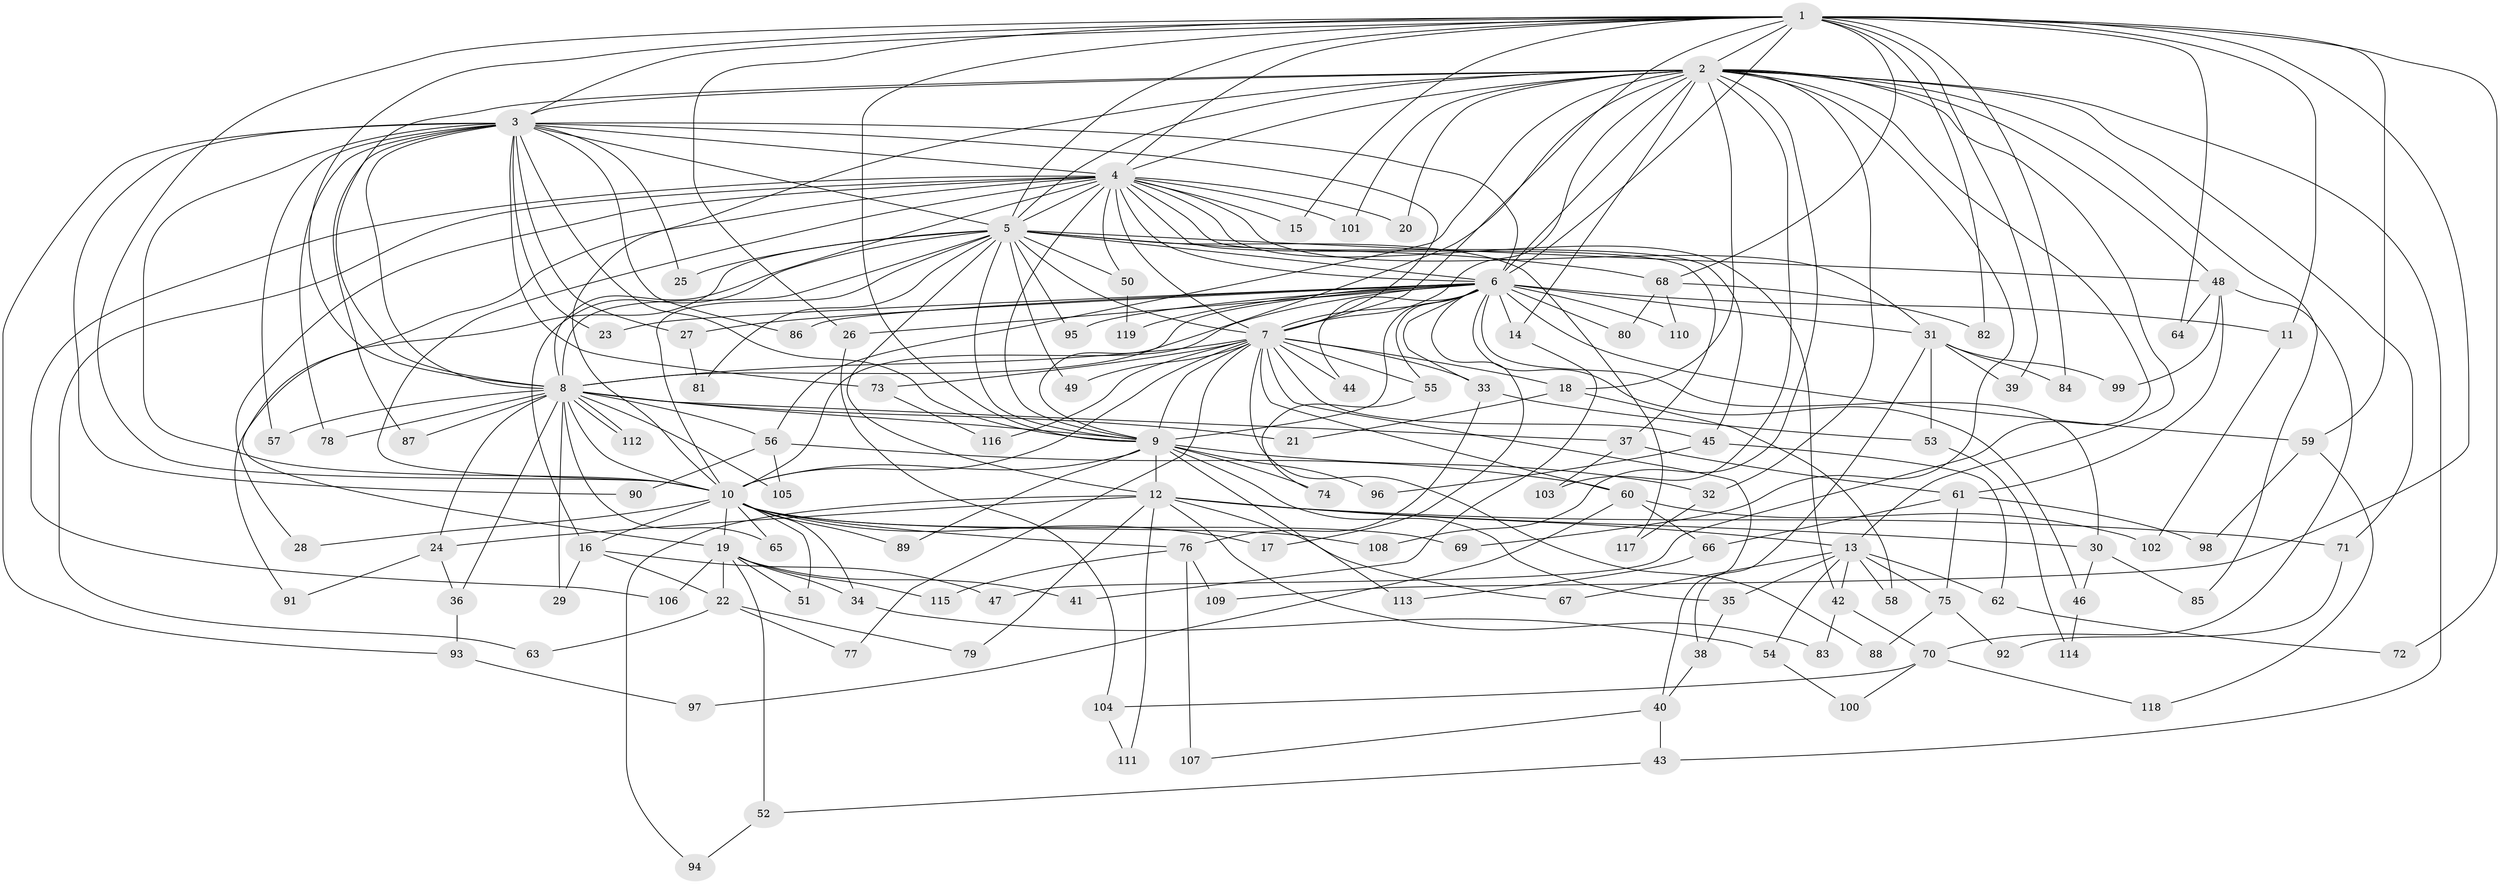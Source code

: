 // Generated by graph-tools (version 1.1) at 2025/45/03/09/25 04:45:19]
// undirected, 119 vertices, 263 edges
graph export_dot {
graph [start="1"]
  node [color=gray90,style=filled];
  1;
  2;
  3;
  4;
  5;
  6;
  7;
  8;
  9;
  10;
  11;
  12;
  13;
  14;
  15;
  16;
  17;
  18;
  19;
  20;
  21;
  22;
  23;
  24;
  25;
  26;
  27;
  28;
  29;
  30;
  31;
  32;
  33;
  34;
  35;
  36;
  37;
  38;
  39;
  40;
  41;
  42;
  43;
  44;
  45;
  46;
  47;
  48;
  49;
  50;
  51;
  52;
  53;
  54;
  55;
  56;
  57;
  58;
  59;
  60;
  61;
  62;
  63;
  64;
  65;
  66;
  67;
  68;
  69;
  70;
  71;
  72;
  73;
  74;
  75;
  76;
  77;
  78;
  79;
  80;
  81;
  82;
  83;
  84;
  85;
  86;
  87;
  88;
  89;
  90;
  91;
  92;
  93;
  94;
  95;
  96;
  97;
  98;
  99;
  100;
  101;
  102;
  103;
  104;
  105;
  106;
  107;
  108;
  109;
  110;
  111;
  112;
  113;
  114;
  115;
  116;
  117;
  118;
  119;
  1 -- 2;
  1 -- 3;
  1 -- 4;
  1 -- 5;
  1 -- 6;
  1 -- 7;
  1 -- 8;
  1 -- 9;
  1 -- 10;
  1 -- 11;
  1 -- 15;
  1 -- 26;
  1 -- 39;
  1 -- 59;
  1 -- 64;
  1 -- 68;
  1 -- 72;
  1 -- 82;
  1 -- 84;
  1 -- 109;
  2 -- 3;
  2 -- 4;
  2 -- 5;
  2 -- 6;
  2 -- 7;
  2 -- 8;
  2 -- 9;
  2 -- 10;
  2 -- 13;
  2 -- 14;
  2 -- 18;
  2 -- 20;
  2 -- 32;
  2 -- 43;
  2 -- 47;
  2 -- 48;
  2 -- 56;
  2 -- 69;
  2 -- 71;
  2 -- 85;
  2 -- 101;
  2 -- 103;
  2 -- 108;
  3 -- 4;
  3 -- 5;
  3 -- 6;
  3 -- 7;
  3 -- 8;
  3 -- 9;
  3 -- 10;
  3 -- 23;
  3 -- 25;
  3 -- 27;
  3 -- 57;
  3 -- 73;
  3 -- 78;
  3 -- 86;
  3 -- 87;
  3 -- 90;
  3 -- 93;
  4 -- 5;
  4 -- 6;
  4 -- 7;
  4 -- 8;
  4 -- 9;
  4 -- 10;
  4 -- 15;
  4 -- 19;
  4 -- 20;
  4 -- 28;
  4 -- 31;
  4 -- 37;
  4 -- 42;
  4 -- 45;
  4 -- 50;
  4 -- 63;
  4 -- 101;
  4 -- 106;
  5 -- 6;
  5 -- 7;
  5 -- 8;
  5 -- 9;
  5 -- 10;
  5 -- 12;
  5 -- 16;
  5 -- 25;
  5 -- 48;
  5 -- 49;
  5 -- 50;
  5 -- 68;
  5 -- 81;
  5 -- 91;
  5 -- 95;
  5 -- 117;
  6 -- 7;
  6 -- 8;
  6 -- 9;
  6 -- 10;
  6 -- 11;
  6 -- 14;
  6 -- 17;
  6 -- 23;
  6 -- 26;
  6 -- 27;
  6 -- 30;
  6 -- 31;
  6 -- 33;
  6 -- 44;
  6 -- 46;
  6 -- 55;
  6 -- 59;
  6 -- 80;
  6 -- 86;
  6 -- 95;
  6 -- 110;
  6 -- 119;
  7 -- 8;
  7 -- 9;
  7 -- 10;
  7 -- 18;
  7 -- 33;
  7 -- 40;
  7 -- 44;
  7 -- 45;
  7 -- 49;
  7 -- 55;
  7 -- 60;
  7 -- 73;
  7 -- 77;
  7 -- 88;
  7 -- 116;
  8 -- 9;
  8 -- 10;
  8 -- 21;
  8 -- 24;
  8 -- 29;
  8 -- 36;
  8 -- 37;
  8 -- 56;
  8 -- 57;
  8 -- 65;
  8 -- 78;
  8 -- 87;
  8 -- 105;
  8 -- 112;
  8 -- 112;
  9 -- 10;
  9 -- 12;
  9 -- 32;
  9 -- 35;
  9 -- 74;
  9 -- 89;
  9 -- 96;
  9 -- 113;
  10 -- 16;
  10 -- 17;
  10 -- 19;
  10 -- 28;
  10 -- 34;
  10 -- 51;
  10 -- 65;
  10 -- 69;
  10 -- 76;
  10 -- 89;
  10 -- 108;
  11 -- 102;
  12 -- 13;
  12 -- 24;
  12 -- 30;
  12 -- 67;
  12 -- 71;
  12 -- 79;
  12 -- 83;
  12 -- 94;
  12 -- 111;
  13 -- 35;
  13 -- 42;
  13 -- 54;
  13 -- 58;
  13 -- 62;
  13 -- 67;
  13 -- 75;
  14 -- 41;
  16 -- 22;
  16 -- 29;
  16 -- 47;
  18 -- 21;
  18 -- 58;
  19 -- 22;
  19 -- 34;
  19 -- 41;
  19 -- 51;
  19 -- 52;
  19 -- 106;
  19 -- 115;
  22 -- 63;
  22 -- 77;
  22 -- 79;
  24 -- 36;
  24 -- 91;
  26 -- 104;
  27 -- 81;
  30 -- 46;
  30 -- 85;
  31 -- 38;
  31 -- 39;
  31 -- 53;
  31 -- 84;
  31 -- 99;
  32 -- 117;
  33 -- 53;
  33 -- 76;
  34 -- 54;
  35 -- 38;
  36 -- 93;
  37 -- 61;
  37 -- 103;
  38 -- 40;
  40 -- 43;
  40 -- 107;
  42 -- 70;
  42 -- 83;
  43 -- 52;
  45 -- 62;
  45 -- 96;
  46 -- 114;
  48 -- 61;
  48 -- 64;
  48 -- 70;
  48 -- 99;
  50 -- 119;
  52 -- 94;
  53 -- 114;
  54 -- 100;
  55 -- 74;
  56 -- 60;
  56 -- 90;
  56 -- 105;
  59 -- 98;
  59 -- 118;
  60 -- 66;
  60 -- 97;
  60 -- 102;
  61 -- 66;
  61 -- 75;
  61 -- 98;
  62 -- 72;
  66 -- 113;
  68 -- 80;
  68 -- 82;
  68 -- 110;
  70 -- 100;
  70 -- 104;
  70 -- 118;
  71 -- 92;
  73 -- 116;
  75 -- 88;
  75 -- 92;
  76 -- 107;
  76 -- 109;
  76 -- 115;
  93 -- 97;
  104 -- 111;
}
